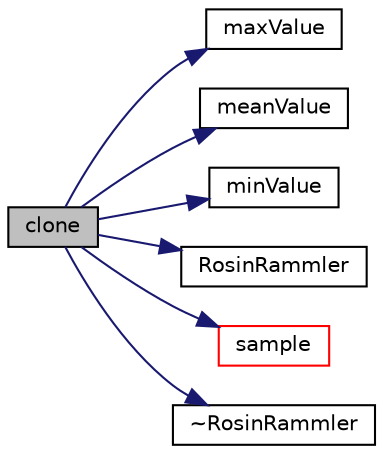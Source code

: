 digraph "clone"
{
  bgcolor="transparent";
  edge [fontname="Helvetica",fontsize="10",labelfontname="Helvetica",labelfontsize="10"];
  node [fontname="Helvetica",fontsize="10",shape=record];
  rankdir="LR";
  Node1 [label="clone",height=0.2,width=0.4,color="black", fillcolor="grey75", style="filled", fontcolor="black"];
  Node1 -> Node2 [color="midnightblue",fontsize="10",style="solid",fontname="Helvetica"];
  Node2 [label="maxValue",height=0.2,width=0.4,color="black",URL="$a02268.html#a701294c5466c124e5e3dd923ac1e0fdc",tooltip="Return the maximum value. "];
  Node1 -> Node3 [color="midnightblue",fontsize="10",style="solid",fontname="Helvetica"];
  Node3 [label="meanValue",height=0.2,width=0.4,color="black",URL="$a02268.html#abe64fe66cab76dacde61def10377e5d5",tooltip="Return the mean value. "];
  Node1 -> Node4 [color="midnightblue",fontsize="10",style="solid",fontname="Helvetica"];
  Node4 [label="minValue",height=0.2,width=0.4,color="black",URL="$a02268.html#ab08de74651c9375ec2f95c8595feabad",tooltip="Return the minimum value. "];
  Node1 -> Node5 [color="midnightblue",fontsize="10",style="solid",fontname="Helvetica"];
  Node5 [label="RosinRammler",height=0.2,width=0.4,color="black",URL="$a02268.html#a297ff9803e6f1d7333330a57a79e50a9",tooltip="Construct from components. "];
  Node1 -> Node6 [color="midnightblue",fontsize="10",style="solid",fontname="Helvetica"];
  Node6 [label="sample",height=0.2,width=0.4,color="red",URL="$a02268.html#a53e2b057a7db0012bcff9ab528a5115c",tooltip="Sample the distributionModel. "];
  Node1 -> Node7 [color="midnightblue",fontsize="10",style="solid",fontname="Helvetica"];
  Node7 [label="~RosinRammler",height=0.2,width=0.4,color="black",URL="$a02268.html#aa7077279dbf40cdc4d70622d4d5f58e3",tooltip="Destructor. "];
}
